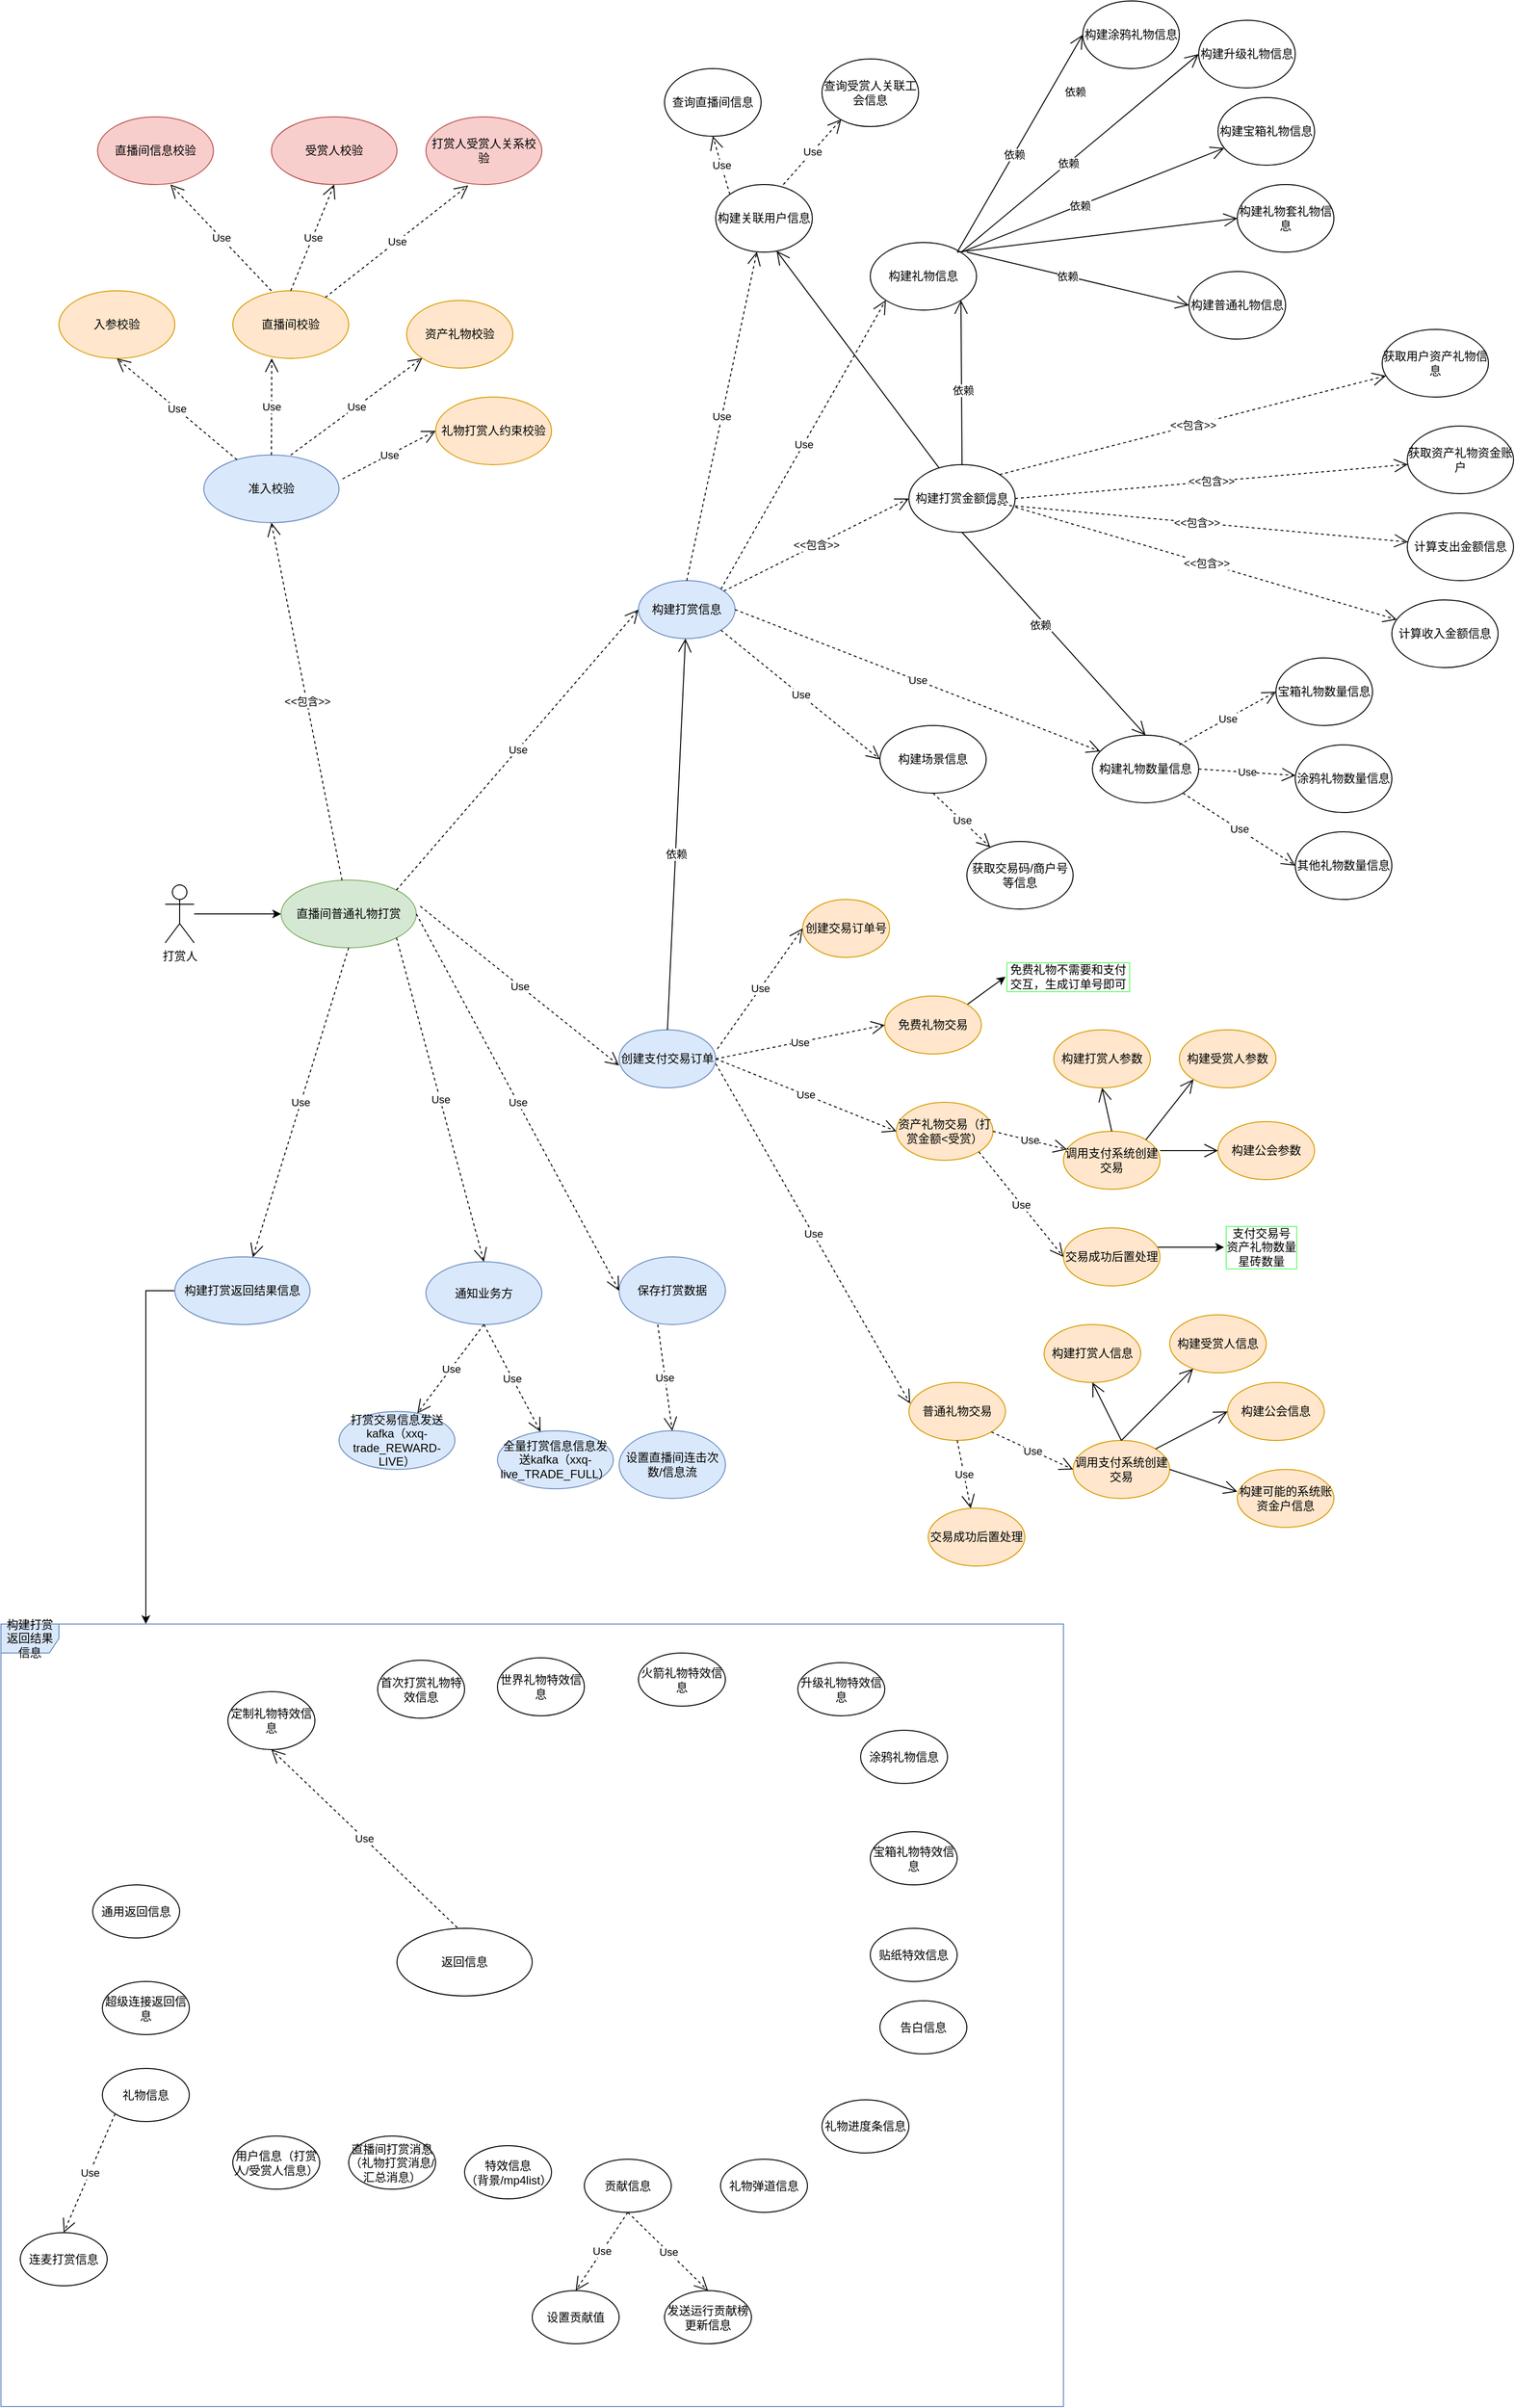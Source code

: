 <mxfile version="21.5.2" type="github">
  <diagram name="第 1 页" id="VvUkeJPX31CjZcMAp55T">
    <mxGraphModel dx="2020" dy="1817" grid="1" gridSize="10" guides="1" tooltips="1" connect="1" arrows="1" fold="1" page="1" pageScale="1" pageWidth="827" pageHeight="1169" math="0" shadow="0">
      <root>
        <mxCell id="0" />
        <mxCell id="1" parent="0" />
        <mxCell id="WKw8hlUGmrOTsNG2Bbb0-5" value="" style="edgeStyle=orthogonalEdgeStyle;rounded=0;orthogonalLoop=1;jettySize=auto;html=1;" parent="1" source="WKw8hlUGmrOTsNG2Bbb0-1" target="WKw8hlUGmrOTsNG2Bbb0-4" edge="1">
          <mxGeometry relative="1" as="geometry" />
        </mxCell>
        <mxCell id="WKw8hlUGmrOTsNG2Bbb0-1" value="打赏人" style="shape=umlActor;verticalLabelPosition=bottom;verticalAlign=top;html=1;" parent="1" vertex="1">
          <mxGeometry x="70" y="435" width="30" height="60" as="geometry" />
        </mxCell>
        <mxCell id="WKw8hlUGmrOTsNG2Bbb0-4" value="直播间普通礼物打赏" style="ellipse;whiteSpace=wrap;html=1;fillColor=#d5e8d4;strokeColor=#82b366;" parent="1" vertex="1">
          <mxGeometry x="190" y="430" width="140" height="70" as="geometry" />
        </mxCell>
        <mxCell id="WKw8hlUGmrOTsNG2Bbb0-6" value="准入校验" style="ellipse;whiteSpace=wrap;html=1;fillColor=#dae8fc;strokeColor=#6c8ebf;" parent="1" vertex="1">
          <mxGeometry x="110" y="-10" width="140" height="70" as="geometry" />
        </mxCell>
        <mxCell id="WKw8hlUGmrOTsNG2Bbb0-7" value="&amp;lt;&amp;lt;包含&amp;gt;&amp;gt;" style="endArrow=open;endSize=12;dashed=1;html=1;rounded=0;entryX=0.5;entryY=1;entryDx=0;entryDy=0;" parent="1" source="WKw8hlUGmrOTsNG2Bbb0-4" target="WKw8hlUGmrOTsNG2Bbb0-6" edge="1">
          <mxGeometry width="160" relative="1" as="geometry">
            <mxPoint x="390" y="250" as="sourcePoint" />
            <mxPoint x="550" y="250" as="targetPoint" />
          </mxGeometry>
        </mxCell>
        <mxCell id="WKw8hlUGmrOTsNG2Bbb0-8" value="构建打赏信息" style="ellipse;whiteSpace=wrap;html=1;fillColor=#dae8fc;strokeColor=#6c8ebf;" parent="1" vertex="1">
          <mxGeometry x="560" y="120" width="100" height="60" as="geometry" />
        </mxCell>
        <mxCell id="WKw8hlUGmrOTsNG2Bbb0-9" value="创建支付交易订单" style="ellipse;whiteSpace=wrap;html=1;fillColor=#dae8fc;strokeColor=#6c8ebf;" parent="1" vertex="1">
          <mxGeometry x="540" y="585" width="100" height="60" as="geometry" />
        </mxCell>
        <mxCell id="WKw8hlUGmrOTsNG2Bbb0-10" value="保存打赏数据" style="ellipse;whiteSpace=wrap;html=1;fillColor=#dae8fc;strokeColor=#6c8ebf;" parent="1" vertex="1">
          <mxGeometry x="540" y="820" width="110" height="70" as="geometry" />
        </mxCell>
        <mxCell id="NdA9s5oNdxqppXdedLkg-139" style="edgeStyle=orthogonalEdgeStyle;rounded=0;orthogonalLoop=1;jettySize=auto;html=1;" edge="1" parent="1" source="WKw8hlUGmrOTsNG2Bbb0-11" target="NdA9s5oNdxqppXdedLkg-127">
          <mxGeometry relative="1" as="geometry">
            <Array as="points">
              <mxPoint x="50" y="855" />
            </Array>
          </mxGeometry>
        </mxCell>
        <mxCell id="WKw8hlUGmrOTsNG2Bbb0-11" value="构建打赏返回结果信息" style="ellipse;whiteSpace=wrap;html=1;fillColor=#dae8fc;strokeColor=#6c8ebf;" parent="1" vertex="1">
          <mxGeometry x="80" y="820" width="140" height="70" as="geometry" />
        </mxCell>
        <mxCell id="WKw8hlUGmrOTsNG2Bbb0-12" value="通知业务方" style="ellipse;whiteSpace=wrap;html=1;fillColor=#dae8fc;strokeColor=#6c8ebf;" parent="1" vertex="1">
          <mxGeometry x="340" y="825" width="120" height="65" as="geometry" />
        </mxCell>
        <mxCell id="WKw8hlUGmrOTsNG2Bbb0-14" value="Use" style="endArrow=open;endSize=12;dashed=1;html=1;rounded=0;entryX=0;entryY=0.5;entryDx=0;entryDy=0;exitX=1;exitY=0;exitDx=0;exitDy=0;" parent="1" source="WKw8hlUGmrOTsNG2Bbb0-4" target="WKw8hlUGmrOTsNG2Bbb0-8" edge="1">
          <mxGeometry width="160" relative="1" as="geometry">
            <mxPoint x="330" y="450" as="sourcePoint" />
            <mxPoint x="490" y="450" as="targetPoint" />
          </mxGeometry>
        </mxCell>
        <mxCell id="WKw8hlUGmrOTsNG2Bbb0-15" value="Use" style="endArrow=open;endSize=12;dashed=1;html=1;rounded=0;entryX=0;entryY=0.614;entryDx=0;entryDy=0;entryPerimeter=0;exitX=1.029;exitY=0.386;exitDx=0;exitDy=0;exitPerimeter=0;" parent="1" source="WKw8hlUGmrOTsNG2Bbb0-4" target="WKw8hlUGmrOTsNG2Bbb0-9" edge="1">
          <mxGeometry width="160" relative="1" as="geometry">
            <mxPoint x="320" y="470" as="sourcePoint" />
            <mxPoint x="480" y="470" as="targetPoint" />
          </mxGeometry>
        </mxCell>
        <mxCell id="WKw8hlUGmrOTsNG2Bbb0-16" value="Use" style="endArrow=open;endSize=12;dashed=1;html=1;rounded=0;exitX=1;exitY=0.5;exitDx=0;exitDy=0;entryX=0;entryY=0.5;entryDx=0;entryDy=0;" parent="1" source="WKw8hlUGmrOTsNG2Bbb0-4" edge="1" target="WKw8hlUGmrOTsNG2Bbb0-10">
          <mxGeometry width="160" relative="1" as="geometry">
            <mxPoint x="330" y="480" as="sourcePoint" />
            <mxPoint x="490" y="480" as="targetPoint" />
          </mxGeometry>
        </mxCell>
        <mxCell id="WKw8hlUGmrOTsNG2Bbb0-17" value="" style="endArrow=open;endFill=1;endSize=12;html=1;rounded=0;exitX=0.5;exitY=0;exitDx=0;exitDy=0;" parent="1" target="WKw8hlUGmrOTsNG2Bbb0-8" edge="1" source="WKw8hlUGmrOTsNG2Bbb0-9">
          <mxGeometry width="160" relative="1" as="geometry">
            <mxPoint x="560" y="340" as="sourcePoint" />
            <mxPoint x="720" y="340" as="targetPoint" />
          </mxGeometry>
        </mxCell>
        <mxCell id="WKw8hlUGmrOTsNG2Bbb0-18" value="依赖" style="edgeLabel;html=1;align=center;verticalAlign=middle;resizable=0;points=[];" parent="WKw8hlUGmrOTsNG2Bbb0-17" vertex="1" connectable="0">
          <mxGeometry x="-0.1" relative="1" as="geometry">
            <mxPoint as="offset" />
          </mxGeometry>
        </mxCell>
        <mxCell id="WKw8hlUGmrOTsNG2Bbb0-19" value="Use" style="endArrow=open;endSize=12;dashed=1;html=1;rounded=0;entryX=0.5;entryY=0;entryDx=0;entryDy=0;exitX=1;exitY=1;exitDx=0;exitDy=0;" parent="1" source="WKw8hlUGmrOTsNG2Bbb0-4" target="WKw8hlUGmrOTsNG2Bbb0-12" edge="1">
          <mxGeometry width="160" relative="1" as="geometry">
            <mxPoint x="280" y="490" as="sourcePoint" />
            <mxPoint x="440" y="490" as="targetPoint" />
          </mxGeometry>
        </mxCell>
        <mxCell id="WKw8hlUGmrOTsNG2Bbb0-20" value="Use" style="endArrow=open;endSize=12;dashed=1;html=1;rounded=0;" parent="1" target="WKw8hlUGmrOTsNG2Bbb0-11" edge="1">
          <mxGeometry width="160" relative="1" as="geometry">
            <mxPoint x="260" y="500" as="sourcePoint" />
            <mxPoint x="420" y="500" as="targetPoint" />
          </mxGeometry>
        </mxCell>
        <mxCell id="WKw8hlUGmrOTsNG2Bbb0-21" value="创建交易订单号" style="ellipse;whiteSpace=wrap;html=1;fillColor=#ffe6cc;strokeColor=#d79b00;" parent="1" vertex="1">
          <mxGeometry x="730" y="450" width="90" height="60" as="geometry" />
        </mxCell>
        <mxCell id="WKw8hlUGmrOTsNG2Bbb0-24" value="入参校验" style="ellipse;whiteSpace=wrap;html=1;fillColor=#ffe6cc;strokeColor=#d79b00;" parent="1" vertex="1">
          <mxGeometry x="-40" y="-180" width="120" height="70" as="geometry" />
        </mxCell>
        <mxCell id="WKw8hlUGmrOTsNG2Bbb0-26" value="Use" style="endArrow=open;endSize=12;dashed=1;html=1;rounded=0;entryX=0.5;entryY=1;entryDx=0;entryDy=0;" parent="1" target="WKw8hlUGmrOTsNG2Bbb0-24" edge="1" source="WKw8hlUGmrOTsNG2Bbb0-6">
          <mxGeometry width="160" relative="1" as="geometry">
            <mxPoint x="130" y="-30" as="sourcePoint" />
            <mxPoint x="290" y="-30" as="targetPoint" />
          </mxGeometry>
        </mxCell>
        <mxCell id="WKw8hlUGmrOTsNG2Bbb0-27" value="直播间校验" style="ellipse;whiteSpace=wrap;html=1;fillColor=#ffe6cc;strokeColor=#d79b00;" parent="1" vertex="1">
          <mxGeometry x="140" y="-180" width="120" height="70" as="geometry" />
        </mxCell>
        <mxCell id="WKw8hlUGmrOTsNG2Bbb0-28" value="Use" style="endArrow=open;endSize=12;dashed=1;html=1;rounded=0;entryX=0.336;entryY=1;entryDx=0;entryDy=0;entryPerimeter=0;exitX=0.5;exitY=0;exitDx=0;exitDy=0;" parent="1" target="WKw8hlUGmrOTsNG2Bbb0-27" edge="1" source="WKw8hlUGmrOTsNG2Bbb0-6">
          <mxGeometry width="160" relative="1" as="geometry">
            <mxPoint x="160" y="-30" as="sourcePoint" />
            <mxPoint x="320" y="-30" as="targetPoint" />
          </mxGeometry>
        </mxCell>
        <mxCell id="WKw8hlUGmrOTsNG2Bbb0-29" value="直播间信息校验" style="ellipse;whiteSpace=wrap;html=1;fillColor=#f8cecc;strokeColor=#b85450;" parent="1" vertex="1">
          <mxGeometry y="-360" width="120" height="70" as="geometry" />
        </mxCell>
        <mxCell id="WKw8hlUGmrOTsNG2Bbb0-30" value="受赏人校验" style="ellipse;whiteSpace=wrap;html=1;fillColor=#f8cecc;strokeColor=#b85450;" parent="1" vertex="1">
          <mxGeometry x="180" y="-360" width="130" height="70" as="geometry" />
        </mxCell>
        <mxCell id="WKw8hlUGmrOTsNG2Bbb0-31" value="打赏人受赏人关系校验" style="ellipse;whiteSpace=wrap;html=1;fillColor=#f8cecc;strokeColor=#b85450;" parent="1" vertex="1">
          <mxGeometry x="340" y="-360" width="120" height="70" as="geometry" />
        </mxCell>
        <mxCell id="WKw8hlUGmrOTsNG2Bbb0-32" value="资产礼物校验" style="ellipse;whiteSpace=wrap;html=1;fillColor=#ffe6cc;strokeColor=#d79b00;" parent="1" vertex="1">
          <mxGeometry x="320" y="-170" width="110" height="70" as="geometry" />
        </mxCell>
        <mxCell id="WKw8hlUGmrOTsNG2Bbb0-34" value="礼物打赏人约束校验" style="ellipse;whiteSpace=wrap;html=1;fillColor=#ffe6cc;strokeColor=#d79b00;" parent="1" vertex="1">
          <mxGeometry x="350" y="-70" width="120" height="70" as="geometry" />
        </mxCell>
        <mxCell id="WKw8hlUGmrOTsNG2Bbb0-35" value="Use" style="endArrow=open;endSize=12;dashed=1;html=1;rounded=0;entryX=0;entryY=1;entryDx=0;entryDy=0;" parent="1" target="WKw8hlUGmrOTsNG2Bbb0-32" edge="1">
          <mxGeometry width="160" relative="1" as="geometry">
            <mxPoint x="200" y="-10" as="sourcePoint" />
            <mxPoint x="360" y="-10" as="targetPoint" />
          </mxGeometry>
        </mxCell>
        <mxCell id="WKw8hlUGmrOTsNG2Bbb0-36" value="Use" style="endArrow=open;endSize=12;dashed=1;html=1;rounded=0;entryX=0;entryY=0.5;entryDx=0;entryDy=0;exitX=1.026;exitY=0.352;exitDx=0;exitDy=0;exitPerimeter=0;" parent="1" target="WKw8hlUGmrOTsNG2Bbb0-34" edge="1" source="WKw8hlUGmrOTsNG2Bbb0-6">
          <mxGeometry width="160" relative="1" as="geometry">
            <mxPoint x="570" y="40" as="sourcePoint" />
            <mxPoint x="730" y="40" as="targetPoint" />
          </mxGeometry>
        </mxCell>
        <mxCell id="WKw8hlUGmrOTsNG2Bbb0-37" value="Use" style="endArrow=open;endSize=12;dashed=1;html=1;rounded=0;entryX=0.629;entryY=1;entryDx=0;entryDy=0;entryPerimeter=0;" parent="1" target="WKw8hlUGmrOTsNG2Bbb0-29" edge="1">
          <mxGeometry width="160" relative="1" as="geometry">
            <mxPoint x="180" y="-180" as="sourcePoint" />
            <mxPoint x="340" y="-180" as="targetPoint" />
          </mxGeometry>
        </mxCell>
        <mxCell id="WKw8hlUGmrOTsNG2Bbb0-38" value="Use" style="endArrow=open;endSize=12;dashed=1;html=1;rounded=0;entryX=0.5;entryY=1;entryDx=0;entryDy=0;exitX=0.5;exitY=0;exitDx=0;exitDy=0;" parent="1" source="WKw8hlUGmrOTsNG2Bbb0-27" target="WKw8hlUGmrOTsNG2Bbb0-30" edge="1">
          <mxGeometry width="160" relative="1" as="geometry">
            <mxPoint x="190" y="-170" as="sourcePoint" />
            <mxPoint x="98" y="-280" as="targetPoint" />
          </mxGeometry>
        </mxCell>
        <mxCell id="WKw8hlUGmrOTsNG2Bbb0-39" value="Use" style="endArrow=open;endSize=12;dashed=1;html=1;rounded=0;entryX=0.364;entryY=1.014;entryDx=0;entryDy=0;entryPerimeter=0;" parent="1" source="WKw8hlUGmrOTsNG2Bbb0-27" target="WKw8hlUGmrOTsNG2Bbb0-31" edge="1">
          <mxGeometry width="160" relative="1" as="geometry">
            <mxPoint x="200" y="-160" as="sourcePoint" />
            <mxPoint x="108" y="-270" as="targetPoint" />
          </mxGeometry>
        </mxCell>
        <mxCell id="NdA9s5oNdxqppXdedLkg-1" value="构建关联用户信息" style="ellipse;whiteSpace=wrap;html=1;" vertex="1" parent="1">
          <mxGeometry x="640" y="-290" width="100" height="70" as="geometry" />
        </mxCell>
        <mxCell id="NdA9s5oNdxqppXdedLkg-2" value="查询直播间信息" style="ellipse;whiteSpace=wrap;html=1;" vertex="1" parent="1">
          <mxGeometry x="587" y="-410" width="100" height="70" as="geometry" />
        </mxCell>
        <mxCell id="NdA9s5oNdxqppXdedLkg-3" value="查询受赏人关联工会信息" style="ellipse;whiteSpace=wrap;html=1;" vertex="1" parent="1">
          <mxGeometry x="750" y="-420" width="100" height="70" as="geometry" />
        </mxCell>
        <mxCell id="NdA9s5oNdxqppXdedLkg-4" value="Use" style="endArrow=open;endSize=12;dashed=1;html=1;rounded=0;exitX=0.5;exitY=0;exitDx=0;exitDy=0;" edge="1" parent="1" source="WKw8hlUGmrOTsNG2Bbb0-8" target="NdA9s5oNdxqppXdedLkg-1">
          <mxGeometry width="160" relative="1" as="geometry">
            <mxPoint x="640" y="70" as="sourcePoint" />
            <mxPoint x="730" y="180" as="targetPoint" />
          </mxGeometry>
        </mxCell>
        <mxCell id="NdA9s5oNdxqppXdedLkg-5" value="Use" style="endArrow=open;endSize=12;dashed=1;html=1;rounded=0;entryX=0.5;entryY=1;entryDx=0;entryDy=0;exitX=0;exitY=0;exitDx=0;exitDy=0;" edge="1" parent="1" source="NdA9s5oNdxqppXdedLkg-1" target="NdA9s5oNdxqppXdedLkg-2">
          <mxGeometry width="160" relative="1" as="geometry">
            <mxPoint x="820" y="-240.2" as="sourcePoint" />
            <mxPoint x="980" y="-240.2" as="targetPoint" />
          </mxGeometry>
        </mxCell>
        <mxCell id="NdA9s5oNdxqppXdedLkg-6" value="Use" style="endArrow=open;endSize=12;dashed=1;html=1;rounded=0;entryX=0.2;entryY=0.893;entryDx=0;entryDy=0;entryPerimeter=0;" edge="1" parent="1" target="NdA9s5oNdxqppXdedLkg-3">
          <mxGeometry width="160" relative="1" as="geometry">
            <mxPoint x="710" y="-290" as="sourcePoint" />
            <mxPoint x="1050" y="-200.2" as="targetPoint" />
          </mxGeometry>
        </mxCell>
        <mxCell id="NdA9s5oNdxqppXdedLkg-7" value="构建礼物信息" style="ellipse;whiteSpace=wrap;html=1;" vertex="1" parent="1">
          <mxGeometry x="800" y="-230" width="110" height="70" as="geometry" />
        </mxCell>
        <mxCell id="NdA9s5oNdxqppXdedLkg-8" value="构建涂鸦礼物信息" style="ellipse;whiteSpace=wrap;html=1;" vertex="1" parent="1">
          <mxGeometry x="1020" y="-480" width="100" height="70" as="geometry" />
        </mxCell>
        <mxCell id="NdA9s5oNdxqppXdedLkg-9" value="" style="endArrow=open;endFill=1;endSize=12;html=1;rounded=0;entryX=0;entryY=0.5;entryDx=0;entryDy=0;" edge="1" parent="1" target="NdA9s5oNdxqppXdedLkg-8">
          <mxGeometry width="160" relative="1" as="geometry">
            <mxPoint x="890" y="-220" as="sourcePoint" />
            <mxPoint x="960" y="-230.2" as="targetPoint" />
          </mxGeometry>
        </mxCell>
        <mxCell id="NdA9s5oNdxqppXdedLkg-10" value="依赖" style="edgeLabel;html=1;align=center;verticalAlign=middle;resizable=0;points=[];" vertex="1" connectable="0" parent="NdA9s5oNdxqppXdedLkg-9">
          <mxGeometry x="-0.1" relative="1" as="geometry">
            <mxPoint as="offset" />
          </mxGeometry>
        </mxCell>
        <mxCell id="NdA9s5oNdxqppXdedLkg-11" value="构建升级礼物信息" style="ellipse;whiteSpace=wrap;html=1;" vertex="1" parent="1">
          <mxGeometry x="1140" y="-460" width="100" height="70" as="geometry" />
        </mxCell>
        <mxCell id="NdA9s5oNdxqppXdedLkg-12" value="构建宝箱&lt;span style=&quot;background-color: initial;&quot;&gt;礼物信息&lt;/span&gt;" style="ellipse;whiteSpace=wrap;html=1;" vertex="1" parent="1">
          <mxGeometry x="1160" y="-380" width="100" height="70" as="geometry" />
        </mxCell>
        <mxCell id="NdA9s5oNdxqppXdedLkg-13" value="构建礼物套&lt;span style=&quot;background-color: initial;&quot;&gt;礼物信息&lt;/span&gt;" style="ellipse;whiteSpace=wrap;html=1;" vertex="1" parent="1">
          <mxGeometry x="1180" y="-290" width="100" height="70" as="geometry" />
        </mxCell>
        <mxCell id="NdA9s5oNdxqppXdedLkg-14" value="构建普通&lt;span style=&quot;background-color: initial;&quot;&gt;礼物信息&lt;/span&gt;" style="ellipse;whiteSpace=wrap;html=1;" vertex="1" parent="1">
          <mxGeometry x="1130" y="-200" width="100" height="70" as="geometry" />
        </mxCell>
        <mxCell id="NdA9s5oNdxqppXdedLkg-16" value="" style="endArrow=open;endFill=1;endSize=12;html=1;rounded=0;exitX=1;exitY=0;exitDx=0;exitDy=0;entryX=0;entryY=0.5;entryDx=0;entryDy=0;" edge="1" parent="1" source="NdA9s5oNdxqppXdedLkg-7" target="NdA9s5oNdxqppXdedLkg-11">
          <mxGeometry width="160" relative="1" as="geometry">
            <mxPoint x="890" y="-205.2" as="sourcePoint" />
            <mxPoint x="1070" y="-265.2" as="targetPoint" />
          </mxGeometry>
        </mxCell>
        <mxCell id="NdA9s5oNdxqppXdedLkg-17" value="依赖" style="edgeLabel;html=1;align=center;verticalAlign=middle;resizable=0;points=[];" vertex="1" connectable="0" parent="NdA9s5oNdxqppXdedLkg-16">
          <mxGeometry x="-0.1" relative="1" as="geometry">
            <mxPoint as="offset" />
          </mxGeometry>
        </mxCell>
        <mxCell id="NdA9s5oNdxqppXdedLkg-18" value="" style="endArrow=open;endFill=1;endSize=12;html=1;rounded=0;exitX=1;exitY=0;exitDx=0;exitDy=0;" edge="1" parent="1" source="NdA9s5oNdxqppXdedLkg-7" target="NdA9s5oNdxqppXdedLkg-12">
          <mxGeometry width="160" relative="1" as="geometry">
            <mxPoint x="887" y="-192.2" as="sourcePoint" />
            <mxPoint x="1190" y="-210.2" as="targetPoint" />
          </mxGeometry>
        </mxCell>
        <mxCell id="NdA9s5oNdxqppXdedLkg-19" value="依赖" style="edgeLabel;html=1;align=center;verticalAlign=middle;resizable=0;points=[];" vertex="1" connectable="0" parent="NdA9s5oNdxqppXdedLkg-18">
          <mxGeometry x="-0.1" relative="1" as="geometry">
            <mxPoint as="offset" />
          </mxGeometry>
        </mxCell>
        <mxCell id="NdA9s5oNdxqppXdedLkg-20" value="" style="endArrow=open;endFill=1;endSize=12;html=1;rounded=0;entryX=0;entryY=0.5;entryDx=0;entryDy=0;" edge="1" parent="1" target="NdA9s5oNdxqppXdedLkg-13">
          <mxGeometry width="160" relative="1" as="geometry">
            <mxPoint x="890" y="-220" as="sourcePoint" />
            <mxPoint x="1224.71" y="-90.0" as="targetPoint" />
          </mxGeometry>
        </mxCell>
        <mxCell id="NdA9s5oNdxqppXdedLkg-21" value="依赖" style="edgeLabel;html=1;align=center;verticalAlign=middle;resizable=0;points=[];" vertex="1" connectable="0" parent="NdA9s5oNdxqppXdedLkg-20">
          <mxGeometry x="-0.1" relative="1" as="geometry">
            <mxPoint x="-9" y="-150" as="offset" />
          </mxGeometry>
        </mxCell>
        <mxCell id="NdA9s5oNdxqppXdedLkg-22" value="" style="endArrow=open;endFill=1;endSize=12;html=1;rounded=0;entryX=0;entryY=0.5;entryDx=0;entryDy=0;" edge="1" parent="1" target="NdA9s5oNdxqppXdedLkg-14">
          <mxGeometry width="160" relative="1" as="geometry">
            <mxPoint x="900" y="-220" as="sourcePoint" />
            <mxPoint x="1044.713" y="-79.996" as="targetPoint" />
          </mxGeometry>
        </mxCell>
        <mxCell id="NdA9s5oNdxqppXdedLkg-23" value="依赖" style="edgeLabel;html=1;align=center;verticalAlign=middle;resizable=0;points=[];" vertex="1" connectable="0" parent="NdA9s5oNdxqppXdedLkg-22">
          <mxGeometry x="-0.1" relative="1" as="geometry">
            <mxPoint as="offset" />
          </mxGeometry>
        </mxCell>
        <mxCell id="NdA9s5oNdxqppXdedLkg-24" value="Use" style="endArrow=open;endSize=12;dashed=1;html=1;rounded=0;entryX=0;entryY=1;entryDx=0;entryDy=0;exitX=1;exitY=0;exitDx=0;exitDy=0;" edge="1" parent="1" source="WKw8hlUGmrOTsNG2Bbb0-8" target="NdA9s5oNdxqppXdedLkg-7">
          <mxGeometry width="160" relative="1" as="geometry">
            <mxPoint x="590" y="120" as="sourcePoint" />
            <mxPoint x="750" y="120" as="targetPoint" />
          </mxGeometry>
        </mxCell>
        <mxCell id="NdA9s5oNdxqppXdedLkg-27" value="构建场景信息" style="ellipse;whiteSpace=wrap;html=1;" vertex="1" parent="1">
          <mxGeometry x="810" y="270" width="110" height="70" as="geometry" />
        </mxCell>
        <mxCell id="NdA9s5oNdxqppXdedLkg-28" value="构建礼物数量信息" style="ellipse;whiteSpace=wrap;html=1;" vertex="1" parent="1">
          <mxGeometry x="1030" y="280" width="110" height="70" as="geometry" />
        </mxCell>
        <mxCell id="NdA9s5oNdxqppXdedLkg-29" value="构建打赏金额信息" style="ellipse;whiteSpace=wrap;html=1;" vertex="1" parent="1">
          <mxGeometry x="840" width="110" height="70" as="geometry" />
        </mxCell>
        <mxCell id="NdA9s5oNdxqppXdedLkg-30" value="Use" style="endArrow=open;endSize=12;dashed=1;html=1;rounded=0;entryX=0;entryY=0.5;entryDx=0;entryDy=0;exitX=1;exitY=1;exitDx=0;exitDy=0;" edge="1" parent="1" source="WKw8hlUGmrOTsNG2Bbb0-8" target="NdA9s5oNdxqppXdedLkg-27">
          <mxGeometry width="160" relative="1" as="geometry">
            <mxPoint x="565" y="99" as="sourcePoint" />
            <mxPoint x="726" y="-90" as="targetPoint" />
          </mxGeometry>
        </mxCell>
        <mxCell id="NdA9s5oNdxqppXdedLkg-31" value="Use" style="endArrow=open;endSize=12;dashed=1;html=1;rounded=0;exitX=1;exitY=0.5;exitDx=0;exitDy=0;" edge="1" parent="1" source="WKw8hlUGmrOTsNG2Bbb0-8" target="NdA9s5oNdxqppXdedLkg-28">
          <mxGeometry width="160" relative="1" as="geometry">
            <mxPoint x="575" y="109" as="sourcePoint" />
            <mxPoint x="837" y="35" as="targetPoint" />
          </mxGeometry>
        </mxCell>
        <mxCell id="NdA9s5oNdxqppXdedLkg-32" value="&amp;lt;&amp;lt;包含&amp;gt;&amp;gt;" style="endArrow=open;endSize=12;dashed=1;html=1;rounded=0;entryX=0;entryY=0.5;entryDx=0;entryDy=0;" edge="1" parent="1" source="WKw8hlUGmrOTsNG2Bbb0-8" target="NdA9s5oNdxqppXdedLkg-29">
          <mxGeometry width="160" relative="1" as="geometry">
            <mxPoint x="585" y="119" as="sourcePoint" />
            <mxPoint x="847" y="45" as="targetPoint" />
          </mxGeometry>
        </mxCell>
        <mxCell id="NdA9s5oNdxqppXdedLkg-33" value="" style="endArrow=open;endFill=1;endSize=12;html=1;rounded=0;entryX=1;entryY=1;entryDx=0;entryDy=0;exitX=0.5;exitY=0;exitDx=0;exitDy=0;" edge="1" parent="1" source="NdA9s5oNdxqppXdedLkg-29" target="NdA9s5oNdxqppXdedLkg-7">
          <mxGeometry width="160" relative="1" as="geometry">
            <mxPoint x="860" y="-30" as="sourcePoint" />
            <mxPoint x="1020" y="-30" as="targetPoint" />
          </mxGeometry>
        </mxCell>
        <mxCell id="NdA9s5oNdxqppXdedLkg-34" value="依赖" style="edgeLabel;html=1;align=center;verticalAlign=middle;resizable=0;points=[];" vertex="1" connectable="0" parent="NdA9s5oNdxqppXdedLkg-33">
          <mxGeometry x="-0.095" y="-1" relative="1" as="geometry">
            <mxPoint as="offset" />
          </mxGeometry>
        </mxCell>
        <mxCell id="NdA9s5oNdxqppXdedLkg-35" value="获取用户资产礼物信息" style="ellipse;whiteSpace=wrap;html=1;" vertex="1" parent="1">
          <mxGeometry x="1330" y="-140" width="110" height="70" as="geometry" />
        </mxCell>
        <mxCell id="NdA9s5oNdxqppXdedLkg-36" value="&amp;lt;&amp;lt;包含&amp;gt;&amp;gt;" style="endArrow=open;endSize=12;dashed=1;html=1;rounded=0;exitX=1;exitY=0;exitDx=0;exitDy=0;" edge="1" parent="1" source="NdA9s5oNdxqppXdedLkg-29" target="NdA9s5oNdxqppXdedLkg-35">
          <mxGeometry width="160" relative="1" as="geometry">
            <mxPoint x="910" y="14" as="sourcePoint" />
            <mxPoint x="1125" y="-100" as="targetPoint" />
          </mxGeometry>
        </mxCell>
        <mxCell id="NdA9s5oNdxqppXdedLkg-37" value="获取资产礼物资金账户" style="ellipse;whiteSpace=wrap;html=1;" vertex="1" parent="1">
          <mxGeometry x="1356" y="-40" width="110" height="70" as="geometry" />
        </mxCell>
        <mxCell id="NdA9s5oNdxqppXdedLkg-38" value="&amp;lt;&amp;lt;包含&amp;gt;&amp;gt;" style="endArrow=open;endSize=12;dashed=1;html=1;rounded=0;exitX=1;exitY=0.5;exitDx=0;exitDy=0;" edge="1" parent="1" target="NdA9s5oNdxqppXdedLkg-37" source="NdA9s5oNdxqppXdedLkg-29">
          <mxGeometry width="160" relative="1" as="geometry">
            <mxPoint x="910" y="65" as="sourcePoint" />
            <mxPoint x="1115" y="-70" as="targetPoint" />
          </mxGeometry>
        </mxCell>
        <mxCell id="NdA9s5oNdxqppXdedLkg-45" value="" style="endArrow=open;endFill=1;endSize=12;html=1;rounded=0;exitX=0.5;exitY=1;exitDx=0;exitDy=0;entryX=0.5;entryY=0;entryDx=0;entryDy=0;" edge="1" parent="1" source="NdA9s5oNdxqppXdedLkg-29" target="NdA9s5oNdxqppXdedLkg-28">
          <mxGeometry width="160" relative="1" as="geometry">
            <mxPoint x="740" y="210" as="sourcePoint" />
            <mxPoint x="900" y="210" as="targetPoint" />
          </mxGeometry>
        </mxCell>
        <mxCell id="NdA9s5oNdxqppXdedLkg-46" value="依赖" style="edgeLabel;html=1;align=center;verticalAlign=middle;resizable=0;points=[];" vertex="1" connectable="0" parent="NdA9s5oNdxqppXdedLkg-45">
          <mxGeometry x="-0.115" y="-4" relative="1" as="geometry">
            <mxPoint as="offset" />
          </mxGeometry>
        </mxCell>
        <mxCell id="NdA9s5oNdxqppXdedLkg-47" value="计算支出金额信息" style="ellipse;whiteSpace=wrap;html=1;" vertex="1" parent="1">
          <mxGeometry x="1356" y="50" width="110" height="70" as="geometry" />
        </mxCell>
        <mxCell id="NdA9s5oNdxqppXdedLkg-48" value="&amp;lt;&amp;lt;包含&amp;gt;&amp;gt;" style="endArrow=open;endSize=12;dashed=1;html=1;rounded=0;" edge="1" parent="1" target="NdA9s5oNdxqppXdedLkg-47">
          <mxGeometry width="160" relative="1" as="geometry">
            <mxPoint x="920" y="40" as="sourcePoint" />
            <mxPoint x="1205" y="30" as="targetPoint" />
          </mxGeometry>
        </mxCell>
        <mxCell id="NdA9s5oNdxqppXdedLkg-51" value="计算收入金额信息" style="ellipse;whiteSpace=wrap;html=1;" vertex="1" parent="1">
          <mxGeometry x="1340" y="140" width="110" height="70" as="geometry" />
        </mxCell>
        <mxCell id="NdA9s5oNdxqppXdedLkg-52" value="&amp;lt;&amp;lt;包含&amp;gt;&amp;gt;" style="endArrow=open;endSize=12;dashed=1;html=1;rounded=0;exitX=1.003;exitY=0.629;exitDx=0;exitDy=0;exitPerimeter=0;" edge="1" parent="1" target="NdA9s5oNdxqppXdedLkg-51" source="NdA9s5oNdxqppXdedLkg-29">
          <mxGeometry width="160" relative="1" as="geometry">
            <mxPoint x="920" y="90" as="sourcePoint" />
            <mxPoint x="1221" y="60" as="targetPoint" />
          </mxGeometry>
        </mxCell>
        <mxCell id="NdA9s5oNdxqppXdedLkg-53" value="" style="endArrow=open;endFill=1;endSize=12;html=1;rounded=0;entryX=0.63;entryY=0.981;entryDx=0;entryDy=0;entryPerimeter=0;" edge="1" parent="1" source="NdA9s5oNdxqppXdedLkg-29" target="NdA9s5oNdxqppXdedLkg-1">
          <mxGeometry width="160" relative="1" as="geometry">
            <mxPoint x="850" y="20" as="sourcePoint" />
            <mxPoint x="980" y="20" as="targetPoint" />
          </mxGeometry>
        </mxCell>
        <mxCell id="NdA9s5oNdxqppXdedLkg-54" value="获取交易码/商户号等信息" style="ellipse;whiteSpace=wrap;html=1;" vertex="1" parent="1">
          <mxGeometry x="900" y="390" width="110" height="70" as="geometry" />
        </mxCell>
        <mxCell id="NdA9s5oNdxqppXdedLkg-56" value="Use" style="endArrow=open;endSize=12;dashed=1;html=1;rounded=0;exitX=0.5;exitY=1;exitDx=0;exitDy=0;" edge="1" parent="1" source="NdA9s5oNdxqppXdedLkg-27" target="NdA9s5oNdxqppXdedLkg-54">
          <mxGeometry width="160" relative="1" as="geometry">
            <mxPoint x="602" y="230" as="sourcePoint" />
            <mxPoint x="717" y="350" as="targetPoint" />
          </mxGeometry>
        </mxCell>
        <mxCell id="NdA9s5oNdxqppXdedLkg-57" value="宝箱&lt;span style=&quot;background-color: initial;&quot;&gt;礼物数量信息&lt;/span&gt;" style="ellipse;whiteSpace=wrap;html=1;" vertex="1" parent="1">
          <mxGeometry x="1220" y="200" width="100" height="70" as="geometry" />
        </mxCell>
        <mxCell id="NdA9s5oNdxqppXdedLkg-58" value="&lt;span style=&quot;background-color: initial;&quot;&gt;涂鸦礼物数量信息&lt;/span&gt;" style="ellipse;whiteSpace=wrap;html=1;" vertex="1" parent="1">
          <mxGeometry x="1240" y="290" width="100" height="70" as="geometry" />
        </mxCell>
        <mxCell id="NdA9s5oNdxqppXdedLkg-59" value="&lt;span style=&quot;background-color: initial;&quot;&gt;其他礼物数量信息&lt;/span&gt;" style="ellipse;whiteSpace=wrap;html=1;" vertex="1" parent="1">
          <mxGeometry x="1240" y="380" width="100" height="70" as="geometry" />
        </mxCell>
        <mxCell id="NdA9s5oNdxqppXdedLkg-60" value="Use" style="endArrow=open;endSize=12;dashed=1;html=1;rounded=0;entryX=0;entryY=0.5;entryDx=0;entryDy=0;" edge="1" parent="1" target="NdA9s5oNdxqppXdedLkg-57">
          <mxGeometry width="160" relative="1" as="geometry">
            <mxPoint x="1120" y="290" as="sourcePoint" />
            <mxPoint x="1280" y="290" as="targetPoint" />
          </mxGeometry>
        </mxCell>
        <mxCell id="NdA9s5oNdxqppXdedLkg-61" value="Use" style="endArrow=open;endSize=12;dashed=1;html=1;rounded=0;exitX=1;exitY=0.5;exitDx=0;exitDy=0;" edge="1" parent="1" source="NdA9s5oNdxqppXdedLkg-28" target="NdA9s5oNdxqppXdedLkg-58">
          <mxGeometry width="160" relative="1" as="geometry">
            <mxPoint x="1130" y="300" as="sourcePoint" />
            <mxPoint x="1230" y="285" as="targetPoint" />
          </mxGeometry>
        </mxCell>
        <mxCell id="NdA9s5oNdxqppXdedLkg-62" value="Use" style="endArrow=open;endSize=12;dashed=1;html=1;rounded=0;entryX=0;entryY=0.5;entryDx=0;entryDy=0;" edge="1" parent="1" source="NdA9s5oNdxqppXdedLkg-28" target="NdA9s5oNdxqppXdedLkg-59">
          <mxGeometry width="160" relative="1" as="geometry">
            <mxPoint x="1140" y="310" as="sourcePoint" />
            <mxPoint x="1240" y="364" as="targetPoint" />
          </mxGeometry>
        </mxCell>
        <mxCell id="NdA9s5oNdxqppXdedLkg-65" value="Use" style="endArrow=open;endSize=12;dashed=1;html=1;rounded=0;entryX=0;entryY=0.5;entryDx=0;entryDy=0;exitX=1.017;exitY=0.328;exitDx=0;exitDy=0;exitPerimeter=0;" edge="1" parent="1" source="WKw8hlUGmrOTsNG2Bbb0-9" target="WKw8hlUGmrOTsNG2Bbb0-21">
          <mxGeometry width="160" relative="1" as="geometry">
            <mxPoint x="660" y="610" as="sourcePoint" />
            <mxPoint x="790" y="610" as="targetPoint" />
          </mxGeometry>
        </mxCell>
        <mxCell id="NdA9s5oNdxqppXdedLkg-74" style="edgeStyle=orthogonalEdgeStyle;rounded=0;orthogonalLoop=1;jettySize=auto;html=1;exitX=1;exitY=0;exitDx=0;exitDy=0;" edge="1" parent="1" source="NdA9s5oNdxqppXdedLkg-66" target="NdA9s5oNdxqppXdedLkg-72">
          <mxGeometry relative="1" as="geometry" />
        </mxCell>
        <mxCell id="NdA9s5oNdxqppXdedLkg-66" value="免费礼物交易" style="ellipse;whiteSpace=wrap;html=1;fillColor=#ffe6cc;strokeColor=#d79b00;" vertex="1" parent="1">
          <mxGeometry x="815" y="550" width="100" height="60" as="geometry" />
        </mxCell>
        <mxCell id="NdA9s5oNdxqppXdedLkg-67" value="资产礼物交易（打赏金额&amp;lt;受赏）" style="ellipse;whiteSpace=wrap;html=1;fillColor=#ffe6cc;strokeColor=#d79b00;" vertex="1" parent="1">
          <mxGeometry x="827" y="660" width="100" height="60" as="geometry" />
        </mxCell>
        <mxCell id="NdA9s5oNdxqppXdedLkg-68" value="普通礼物交易" style="ellipse;whiteSpace=wrap;html=1;fillColor=#ffe6cc;strokeColor=#d79b00;" vertex="1" parent="1">
          <mxGeometry x="840" y="950" width="100" height="60" as="geometry" />
        </mxCell>
        <mxCell id="NdA9s5oNdxqppXdedLkg-69" value="Use" style="endArrow=open;endSize=12;dashed=1;html=1;rounded=0;entryX=0;entryY=0.5;entryDx=0;entryDy=0;exitX=1;exitY=0.5;exitDx=0;exitDy=0;" edge="1" parent="1" source="WKw8hlUGmrOTsNG2Bbb0-9" target="NdA9s5oNdxqppXdedLkg-66">
          <mxGeometry width="160" relative="1" as="geometry">
            <mxPoint x="652" y="615" as="sourcePoint" />
            <mxPoint x="740" y="490" as="targetPoint" />
          </mxGeometry>
        </mxCell>
        <mxCell id="NdA9s5oNdxqppXdedLkg-70" value="Use" style="endArrow=open;endSize=12;dashed=1;html=1;rounded=0;entryX=0;entryY=0.5;entryDx=0;entryDy=0;exitX=1;exitY=0.5;exitDx=0;exitDy=0;" edge="1" parent="1" source="WKw8hlUGmrOTsNG2Bbb0-9" target="NdA9s5oNdxqppXdedLkg-67">
          <mxGeometry width="160" relative="1" as="geometry">
            <mxPoint x="620" y="640" as="sourcePoint" />
            <mxPoint x="780" y="640" as="targetPoint" />
          </mxGeometry>
        </mxCell>
        <mxCell id="NdA9s5oNdxqppXdedLkg-71" value="Use" style="endArrow=open;endSize=12;dashed=1;html=1;rounded=0;entryX=0.013;entryY=0.363;entryDx=0;entryDy=0;entryPerimeter=0;" edge="1" parent="1" target="NdA9s5oNdxqppXdedLkg-68">
          <mxGeometry width="160" relative="1" as="geometry">
            <mxPoint x="640" y="620" as="sourcePoint" />
            <mxPoint x="780" y="640" as="targetPoint" />
          </mxGeometry>
        </mxCell>
        <mxCell id="NdA9s5oNdxqppXdedLkg-72" value="免费礼物不需要和支付交互，生成订单号即可" style="text;html=1;strokeColor=none;fillColor=none;align=center;verticalAlign=middle;whiteSpace=wrap;rounded=0;labelBorderColor=#66FF66;" vertex="1" parent="1">
          <mxGeometry x="940" y="530" width="130" as="geometry" />
        </mxCell>
        <mxCell id="NdA9s5oNdxqppXdedLkg-77" value="构建打赏人参数" style="ellipse;whiteSpace=wrap;html=1;fillColor=#ffe6cc;strokeColor=#d79b00;" vertex="1" parent="1">
          <mxGeometry x="990" y="585" width="100" height="60" as="geometry" />
        </mxCell>
        <mxCell id="NdA9s5oNdxqppXdedLkg-78" value="构建受赏人参数" style="ellipse;whiteSpace=wrap;html=1;fillColor=#ffe6cc;strokeColor=#d79b00;" vertex="1" parent="1">
          <mxGeometry x="1120" y="585" width="100" height="60" as="geometry" />
        </mxCell>
        <mxCell id="NdA9s5oNdxqppXdedLkg-79" value="构建公会参数" style="ellipse;whiteSpace=wrap;html=1;fillColor=#ffe6cc;strokeColor=#d79b00;" vertex="1" parent="1">
          <mxGeometry x="1160" y="680" width="100" height="60" as="geometry" />
        </mxCell>
        <mxCell id="NdA9s5oNdxqppXdedLkg-80" value="调用支付系统创建交易" style="ellipse;whiteSpace=wrap;html=1;fillColor=#ffe6cc;strokeColor=#d79b00;" vertex="1" parent="1">
          <mxGeometry x="1000" y="690" width="100" height="60" as="geometry" />
        </mxCell>
        <mxCell id="NdA9s5oNdxqppXdedLkg-81" value="Use" style="endArrow=open;endSize=12;dashed=1;html=1;rounded=0;exitX=1;exitY=0.5;exitDx=0;exitDy=0;" edge="1" parent="1" source="NdA9s5oNdxqppXdedLkg-67" target="NdA9s5oNdxqppXdedLkg-80">
          <mxGeometry width="160" relative="1" as="geometry">
            <mxPoint x="910" y="710" as="sourcePoint" />
            <mxPoint x="1070" y="710" as="targetPoint" />
          </mxGeometry>
        </mxCell>
        <mxCell id="NdA9s5oNdxqppXdedLkg-82" value="" style="endArrow=open;endFill=1;endSize=12;html=1;rounded=0;entryX=0.5;entryY=1;entryDx=0;entryDy=0;exitX=0.5;exitY=0;exitDx=0;exitDy=0;" edge="1" parent="1" source="NdA9s5oNdxqppXdedLkg-80" target="NdA9s5oNdxqppXdedLkg-77">
          <mxGeometry width="160" relative="1" as="geometry">
            <mxPoint x="1030" y="700" as="sourcePoint" />
            <mxPoint x="1190" y="700" as="targetPoint" />
          </mxGeometry>
        </mxCell>
        <mxCell id="NdA9s5oNdxqppXdedLkg-83" value="" style="endArrow=open;endFill=1;endSize=12;html=1;rounded=0;exitX=1;exitY=0;exitDx=0;exitDy=0;entryX=0;entryY=1;entryDx=0;entryDy=0;" edge="1" parent="1" source="NdA9s5oNdxqppXdedLkg-80" target="NdA9s5oNdxqppXdedLkg-78">
          <mxGeometry width="160" relative="1" as="geometry">
            <mxPoint x="830" y="950" as="sourcePoint" />
            <mxPoint x="990" y="950" as="targetPoint" />
          </mxGeometry>
        </mxCell>
        <mxCell id="NdA9s5oNdxqppXdedLkg-84" value="" style="endArrow=open;endFill=1;endSize=12;html=1;rounded=0;entryX=0;entryY=0.5;entryDx=0;entryDy=0;" edge="1" parent="1" target="NdA9s5oNdxqppXdedLkg-79">
          <mxGeometry width="160" relative="1" as="geometry">
            <mxPoint x="1100" y="710" as="sourcePoint" />
            <mxPoint x="1145" y="646" as="targetPoint" />
          </mxGeometry>
        </mxCell>
        <mxCell id="NdA9s5oNdxqppXdedLkg-88" style="edgeStyle=orthogonalEdgeStyle;rounded=0;orthogonalLoop=1;jettySize=auto;html=1;entryX=0.202;entryY=0;entryDx=0;entryDy=0;entryPerimeter=0;" edge="1" parent="1" source="NdA9s5oNdxqppXdedLkg-85" target="NdA9s5oNdxqppXdedLkg-87">
          <mxGeometry relative="1" as="geometry" />
        </mxCell>
        <mxCell id="NdA9s5oNdxqppXdedLkg-85" value="交易成功后置处理" style="ellipse;whiteSpace=wrap;html=1;fillColor=#ffe6cc;strokeColor=#d79b00;" vertex="1" parent="1">
          <mxGeometry x="1000" y="790" width="100" height="60" as="geometry" />
        </mxCell>
        <mxCell id="NdA9s5oNdxqppXdedLkg-86" value="Use" style="endArrow=open;endSize=12;dashed=1;html=1;rounded=0;entryX=0;entryY=0.5;entryDx=0;entryDy=0;exitX=1;exitY=1;exitDx=0;exitDy=0;" edge="1" parent="1" source="NdA9s5oNdxqppXdedLkg-67" target="NdA9s5oNdxqppXdedLkg-85">
          <mxGeometry width="160" relative="1" as="geometry">
            <mxPoint x="910" y="710" as="sourcePoint" />
            <mxPoint x="1070" y="710" as="targetPoint" />
          </mxGeometry>
        </mxCell>
        <mxCell id="NdA9s5oNdxqppXdedLkg-87" value="支付交易号&lt;br&gt;资产礼物数量&lt;br&gt;星砖数量&lt;br&gt;" style="text;html=1;strokeColor=none;fillColor=none;align=center;verticalAlign=middle;whiteSpace=wrap;rounded=0;labelBorderColor=#66FF66;" vertex="1" parent="1">
          <mxGeometry x="1140" y="810" width="130" as="geometry" />
        </mxCell>
        <mxCell id="NdA9s5oNdxqppXdedLkg-89" value="调用支付系统创建交易" style="ellipse;whiteSpace=wrap;html=1;fillColor=#ffe6cc;strokeColor=#d79b00;" vertex="1" parent="1">
          <mxGeometry x="1010" y="1010" width="100" height="60" as="geometry" />
        </mxCell>
        <mxCell id="NdA9s5oNdxqppXdedLkg-90" value="Use" style="endArrow=open;endSize=12;dashed=1;html=1;rounded=0;entryX=0;entryY=0.5;entryDx=0;entryDy=0;exitX=1;exitY=1;exitDx=0;exitDy=0;" edge="1" parent="1" source="NdA9s5oNdxqppXdedLkg-68" target="NdA9s5oNdxqppXdedLkg-89">
          <mxGeometry width="160" relative="1" as="geometry">
            <mxPoint x="940" y="980" as="sourcePoint" />
            <mxPoint x="1050" y="980" as="targetPoint" />
          </mxGeometry>
        </mxCell>
        <mxCell id="NdA9s5oNdxqppXdedLkg-91" value="构建打赏人信息" style="ellipse;whiteSpace=wrap;html=1;fillColor=#ffe6cc;strokeColor=#d79b00;" vertex="1" parent="1">
          <mxGeometry x="980" y="890" width="100" height="60" as="geometry" />
        </mxCell>
        <mxCell id="NdA9s5oNdxqppXdedLkg-92" value="构建受赏人信息" style="ellipse;whiteSpace=wrap;html=1;fillColor=#ffe6cc;strokeColor=#d79b00;" vertex="1" parent="1">
          <mxGeometry x="1110" y="880" width="100" height="60" as="geometry" />
        </mxCell>
        <mxCell id="NdA9s5oNdxqppXdedLkg-93" value="构建公会信息" style="ellipse;whiteSpace=wrap;html=1;fillColor=#ffe6cc;strokeColor=#d79b00;" vertex="1" parent="1">
          <mxGeometry x="1170" y="950" width="100" height="60" as="geometry" />
        </mxCell>
        <mxCell id="NdA9s5oNdxqppXdedLkg-94" value="构建可能的系统账资金户信息" style="ellipse;whiteSpace=wrap;html=1;fillColor=#ffe6cc;strokeColor=#d79b00;" vertex="1" parent="1">
          <mxGeometry x="1180" y="1040" width="100" height="60" as="geometry" />
        </mxCell>
        <mxCell id="NdA9s5oNdxqppXdedLkg-95" value="" style="endArrow=open;endFill=1;endSize=12;html=1;rounded=0;entryX=0.5;entryY=1;entryDx=0;entryDy=0;" edge="1" parent="1" target="NdA9s5oNdxqppXdedLkg-91">
          <mxGeometry width="160" relative="1" as="geometry">
            <mxPoint x="1060" y="1010" as="sourcePoint" />
            <mxPoint x="1095" y="950" as="targetPoint" />
          </mxGeometry>
        </mxCell>
        <mxCell id="NdA9s5oNdxqppXdedLkg-96" value="" style="endArrow=open;endFill=1;endSize=12;html=1;rounded=0;exitX=0.5;exitY=0;exitDx=0;exitDy=0;" edge="1" parent="1" source="NdA9s5oNdxqppXdedLkg-89" target="NdA9s5oNdxqppXdedLkg-92">
          <mxGeometry width="160" relative="1" as="geometry">
            <mxPoint x="1055" y="1023" as="sourcePoint" />
            <mxPoint x="1040" y="960" as="targetPoint" />
          </mxGeometry>
        </mxCell>
        <mxCell id="NdA9s5oNdxqppXdedLkg-97" value="" style="endArrow=open;endFill=1;endSize=12;html=1;rounded=0;entryX=0;entryY=0.5;entryDx=0;entryDy=0;exitX=1;exitY=0;exitDx=0;exitDy=0;" edge="1" parent="1" source="NdA9s5oNdxqppXdedLkg-89" target="NdA9s5oNdxqppXdedLkg-93">
          <mxGeometry width="160" relative="1" as="geometry">
            <mxPoint x="1120" y="1020" as="sourcePoint" />
            <mxPoint x="1174" y="950" as="targetPoint" />
          </mxGeometry>
        </mxCell>
        <mxCell id="NdA9s5oNdxqppXdedLkg-98" value="" style="endArrow=open;endFill=1;endSize=12;html=1;rounded=0;entryX=0;entryY=0.383;entryDx=0;entryDy=0;exitX=1;exitY=0.5;exitDx=0;exitDy=0;entryPerimeter=0;" edge="1" parent="1" source="NdA9s5oNdxqppXdedLkg-89" target="NdA9s5oNdxqppXdedLkg-94">
          <mxGeometry width="160" relative="1" as="geometry">
            <mxPoint x="1105" y="1029" as="sourcePoint" />
            <mxPoint x="1180" y="990" as="targetPoint" />
          </mxGeometry>
        </mxCell>
        <mxCell id="NdA9s5oNdxqppXdedLkg-99" value="交易成功后置处理" style="ellipse;whiteSpace=wrap;html=1;fillColor=#ffe6cc;strokeColor=#d79b00;" vertex="1" parent="1">
          <mxGeometry x="860" y="1080" width="100" height="60" as="geometry" />
        </mxCell>
        <mxCell id="NdA9s5oNdxqppXdedLkg-101" value="Use" style="endArrow=open;endSize=12;dashed=1;html=1;rounded=0;" edge="1" parent="1" target="NdA9s5oNdxqppXdedLkg-99">
          <mxGeometry width="160" relative="1" as="geometry">
            <mxPoint x="890" y="1010" as="sourcePoint" />
            <mxPoint x="1050" y="1010" as="targetPoint" />
          </mxGeometry>
        </mxCell>
        <mxCell id="NdA9s5oNdxqppXdedLkg-102" value="设置直播间连击次数/信息流" style="ellipse;whiteSpace=wrap;html=1;fillColor=#dae8fc;strokeColor=#6c8ebf;" vertex="1" parent="1">
          <mxGeometry x="540" y="1000" width="110" height="70" as="geometry" />
        </mxCell>
        <mxCell id="NdA9s5oNdxqppXdedLkg-103" value="Use" style="endArrow=open;endSize=12;dashed=1;html=1;rounded=0;entryX=0.5;entryY=0;entryDx=0;entryDy=0;" edge="1" parent="1" target="NdA9s5oNdxqppXdedLkg-102">
          <mxGeometry width="160" relative="1" as="geometry">
            <mxPoint x="580" y="890" as="sourcePoint" />
            <mxPoint x="740" y="890" as="targetPoint" />
          </mxGeometry>
        </mxCell>
        <mxCell id="NdA9s5oNdxqppXdedLkg-105" value="打赏交易信息发送kafka（xxq-trade_REWARD-LIVE&lt;span style=&quot;background-color: initial;&quot;&gt;）&lt;/span&gt;" style="ellipse;whiteSpace=wrap;html=1;fillColor=#dae8fc;strokeColor=#6c8ebf;" vertex="1" parent="1">
          <mxGeometry x="250" y="980" width="120" height="60" as="geometry" />
        </mxCell>
        <mxCell id="NdA9s5oNdxqppXdedLkg-106" value="Use" style="endArrow=open;endSize=12;dashed=1;html=1;rounded=0;" edge="1" parent="1" target="NdA9s5oNdxqppXdedLkg-105">
          <mxGeometry width="160" relative="1" as="geometry">
            <mxPoint x="400" y="890" as="sourcePoint" />
            <mxPoint x="560" y="890" as="targetPoint" />
          </mxGeometry>
        </mxCell>
        <mxCell id="NdA9s5oNdxqppXdedLkg-107" value="通用返回信息" style="ellipse;whiteSpace=wrap;html=1;" vertex="1" parent="1">
          <mxGeometry x="-5" y="1470" width="90" height="55" as="geometry" />
        </mxCell>
        <mxCell id="NdA9s5oNdxqppXdedLkg-108" value="超级连接返回信息" style="ellipse;whiteSpace=wrap;html=1;" vertex="1" parent="1">
          <mxGeometry x="5" y="1570" width="90" height="55" as="geometry" />
        </mxCell>
        <mxCell id="NdA9s5oNdxqppXdedLkg-109" value="礼物信息" style="ellipse;whiteSpace=wrap;html=1;" vertex="1" parent="1">
          <mxGeometry x="5" y="1660" width="90" height="55" as="geometry" />
        </mxCell>
        <mxCell id="NdA9s5oNdxqppXdedLkg-110" value="用户信息（打赏人/受赏人信息）" style="ellipse;whiteSpace=wrap;html=1;" vertex="1" parent="1">
          <mxGeometry x="140" y="1730" width="90" height="55" as="geometry" />
        </mxCell>
        <mxCell id="NdA9s5oNdxqppXdedLkg-111" value="连麦打赏信息" style="ellipse;whiteSpace=wrap;html=1;" vertex="1" parent="1">
          <mxGeometry x="-80" y="1830" width="90" height="55" as="geometry" />
        </mxCell>
        <mxCell id="NdA9s5oNdxqppXdedLkg-113" value="Use" style="endArrow=open;endSize=12;dashed=1;html=1;rounded=0;exitX=0;exitY=1;exitDx=0;exitDy=0;entryX=0.5;entryY=0;entryDx=0;entryDy=0;" edge="1" parent="1" source="NdA9s5oNdxqppXdedLkg-109" target="NdA9s5oNdxqppXdedLkg-111">
          <mxGeometry width="160" relative="1" as="geometry">
            <mxPoint x="95" y="1710" as="sourcePoint" />
            <mxPoint x="-20" y="1810" as="targetPoint" />
          </mxGeometry>
        </mxCell>
        <mxCell id="NdA9s5oNdxqppXdedLkg-114" value="直播间打赏消息（礼物打赏消息/汇总消息）" style="ellipse;whiteSpace=wrap;html=1;" vertex="1" parent="1">
          <mxGeometry x="260" y="1730" width="90" height="55" as="geometry" />
        </mxCell>
        <mxCell id="NdA9s5oNdxqppXdedLkg-115" value="特效信息&lt;br&gt;（背景/mp4list）" style="ellipse;whiteSpace=wrap;html=1;" vertex="1" parent="1">
          <mxGeometry x="380" y="1740" width="90" height="55" as="geometry" />
        </mxCell>
        <mxCell id="NdA9s5oNdxqppXdedLkg-116" value="贡献信息" style="ellipse;whiteSpace=wrap;html=1;" vertex="1" parent="1">
          <mxGeometry x="504" y="1754" width="90" height="55" as="geometry" />
        </mxCell>
        <mxCell id="NdA9s5oNdxqppXdedLkg-118" value="发送运行贡献榜更新信息" style="ellipse;whiteSpace=wrap;html=1;" vertex="1" parent="1">
          <mxGeometry x="587" y="1890" width="90" height="55" as="geometry" />
        </mxCell>
        <mxCell id="NdA9s5oNdxqppXdedLkg-119" value="设置贡献值" style="ellipse;whiteSpace=wrap;html=1;" vertex="1" parent="1">
          <mxGeometry x="450" y="1890" width="90" height="55" as="geometry" />
        </mxCell>
        <mxCell id="NdA9s5oNdxqppXdedLkg-120" value="Use" style="endArrow=open;endSize=12;dashed=1;html=1;rounded=0;entryX=0.5;entryY=0;entryDx=0;entryDy=0;exitX=0.5;exitY=1;exitDx=0;exitDy=0;" edge="1" parent="1" source="NdA9s5oNdxqppXdedLkg-116" target="NdA9s5oNdxqppXdedLkg-119">
          <mxGeometry width="160" relative="1" as="geometry">
            <mxPoint x="520" y="1780" as="sourcePoint" />
            <mxPoint x="680" y="1780" as="targetPoint" />
          </mxGeometry>
        </mxCell>
        <mxCell id="NdA9s5oNdxqppXdedLkg-121" value="Use" style="endArrow=open;endSize=12;dashed=1;html=1;rounded=0;entryX=0.5;entryY=0;entryDx=0;entryDy=0;exitX=0.5;exitY=1;exitDx=0;exitDy=0;" edge="1" parent="1" source="NdA9s5oNdxqppXdedLkg-116" target="NdA9s5oNdxqppXdedLkg-118">
          <mxGeometry width="160" relative="1" as="geometry">
            <mxPoint x="540" y="1780" as="sourcePoint" />
            <mxPoint x="700" y="1770" as="targetPoint" />
          </mxGeometry>
        </mxCell>
        <mxCell id="NdA9s5oNdxqppXdedLkg-122" value="礼物弹道信息" style="ellipse;whiteSpace=wrap;html=1;" vertex="1" parent="1">
          <mxGeometry x="645" y="1754" width="90" height="55" as="geometry" />
        </mxCell>
        <mxCell id="NdA9s5oNdxqppXdedLkg-123" value="礼物进度条信息" style="ellipse;whiteSpace=wrap;html=1;" vertex="1" parent="1">
          <mxGeometry x="750" y="1692.5" width="90" height="55" as="geometry" />
        </mxCell>
        <mxCell id="NdA9s5oNdxqppXdedLkg-124" value="告白信息" style="ellipse;whiteSpace=wrap;html=1;" vertex="1" parent="1">
          <mxGeometry x="810" y="1590" width="90" height="55" as="geometry" />
        </mxCell>
        <mxCell id="NdA9s5oNdxqppXdedLkg-125" value="贴纸特效信息" style="ellipse;whiteSpace=wrap;html=1;" vertex="1" parent="1">
          <mxGeometry x="800" y="1515" width="90" height="55" as="geometry" />
        </mxCell>
        <mxCell id="NdA9s5oNdxqppXdedLkg-126" value="宝箱礼物特效信息" style="ellipse;whiteSpace=wrap;html=1;" vertex="1" parent="1">
          <mxGeometry x="800" y="1415" width="90" height="55" as="geometry" />
        </mxCell>
        <mxCell id="NdA9s5oNdxqppXdedLkg-127" value="构建打赏返回结果信息" style="shape=umlFrame;whiteSpace=wrap;html=1;pointerEvents=0;fillColor=#dae8fc;strokeColor=#6c8ebf;" vertex="1" parent="1">
          <mxGeometry x="-100" y="1200" width="1100" height="810" as="geometry" />
        </mxCell>
        <mxCell id="NdA9s5oNdxqppXdedLkg-128" value="返回信息" style="ellipse;whiteSpace=wrap;html=1;" vertex="1" parent="1">
          <mxGeometry x="310" y="1515" width="140" height="70" as="geometry" />
        </mxCell>
        <mxCell id="NdA9s5oNdxqppXdedLkg-129" value="涂鸦礼物信息" style="ellipse;whiteSpace=wrap;html=1;" vertex="1" parent="1">
          <mxGeometry x="790" y="1310" width="90" height="55" as="geometry" />
        </mxCell>
        <mxCell id="NdA9s5oNdxqppXdedLkg-130" value="升级礼物特效信息" style="ellipse;whiteSpace=wrap;html=1;" vertex="1" parent="1">
          <mxGeometry x="725" y="1240" width="90" height="55" as="geometry" />
        </mxCell>
        <mxCell id="NdA9s5oNdxqppXdedLkg-131" value="火箭礼物特效信息" style="ellipse;whiteSpace=wrap;html=1;" vertex="1" parent="1">
          <mxGeometry x="560" y="1230" width="90" height="55" as="geometry" />
        </mxCell>
        <mxCell id="NdA9s5oNdxqppXdedLkg-132" value="世界礼物特效信息" style="ellipse;whiteSpace=wrap;html=1;" vertex="1" parent="1">
          <mxGeometry x="414" y="1235" width="90" height="60" as="geometry" />
        </mxCell>
        <mxCell id="NdA9s5oNdxqppXdedLkg-133" value="首次打赏礼物特效信息" style="ellipse;whiteSpace=wrap;html=1;" vertex="1" parent="1">
          <mxGeometry x="290" y="1237.5" width="90" height="60" as="geometry" />
        </mxCell>
        <mxCell id="NdA9s5oNdxqppXdedLkg-134" value="定制礼物特效信息" style="ellipse;whiteSpace=wrap;html=1;" vertex="1" parent="1">
          <mxGeometry x="135" y="1270" width="90" height="60" as="geometry" />
        </mxCell>
        <mxCell id="NdA9s5oNdxqppXdedLkg-135" value="全量打赏信息信息发送kafka（xxq-live_TRADE_FULL&lt;span style=&quot;background-color: initial;&quot;&gt;）&lt;/span&gt;" style="ellipse;whiteSpace=wrap;html=1;fillColor=#dae8fc;strokeColor=#6c8ebf;" vertex="1" parent="1">
          <mxGeometry x="414" y="1000" width="120" height="60" as="geometry" />
        </mxCell>
        <mxCell id="NdA9s5oNdxqppXdedLkg-136" value="Use" style="endArrow=open;endSize=12;dashed=1;html=1;rounded=0;" edge="1" parent="1" target="NdA9s5oNdxqppXdedLkg-135">
          <mxGeometry width="160" relative="1" as="geometry">
            <mxPoint x="400" y="890" as="sourcePoint" />
            <mxPoint x="580" y="880" as="targetPoint" />
          </mxGeometry>
        </mxCell>
        <mxCell id="NdA9s5oNdxqppXdedLkg-137" value="Use" style="endArrow=open;endSize=12;dashed=1;html=1;rounded=0;entryX=0.5;entryY=1;entryDx=0;entryDy=0;exitX=0.446;exitY=-0.011;exitDx=0;exitDy=0;exitPerimeter=0;" edge="1" parent="1" source="NdA9s5oNdxqppXdedLkg-128" target="NdA9s5oNdxqppXdedLkg-134">
          <mxGeometry width="160" relative="1" as="geometry">
            <mxPoint x="380" y="1520" as="sourcePoint" />
            <mxPoint x="540" y="1520" as="targetPoint" />
          </mxGeometry>
        </mxCell>
      </root>
    </mxGraphModel>
  </diagram>
</mxfile>
